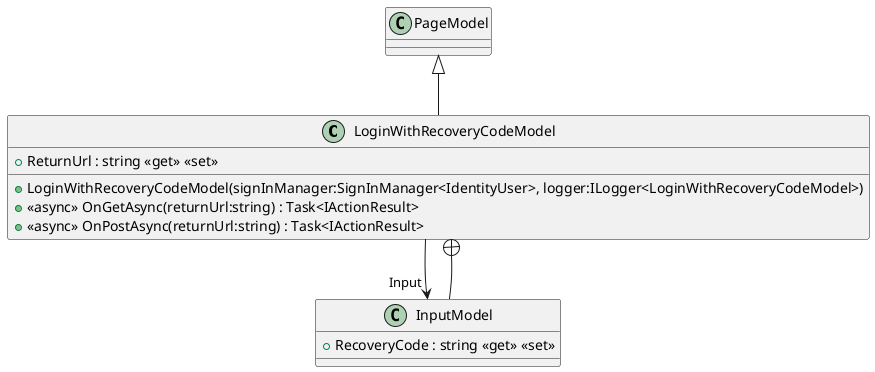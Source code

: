 @startuml
class LoginWithRecoveryCodeModel {
    + LoginWithRecoveryCodeModel(signInManager:SignInManager<IdentityUser>, logger:ILogger<LoginWithRecoveryCodeModel>)
    + ReturnUrl : string <<get>> <<set>>
    + <<async>> OnGetAsync(returnUrl:string) : Task<IActionResult>
    + <<async>> OnPostAsync(returnUrl:string) : Task<IActionResult>
}
class InputModel {
    + RecoveryCode : string <<get>> <<set>>
}
PageModel <|-- LoginWithRecoveryCodeModel
LoginWithRecoveryCodeModel --> "Input" InputModel
LoginWithRecoveryCodeModel +-- InputModel
@enduml
